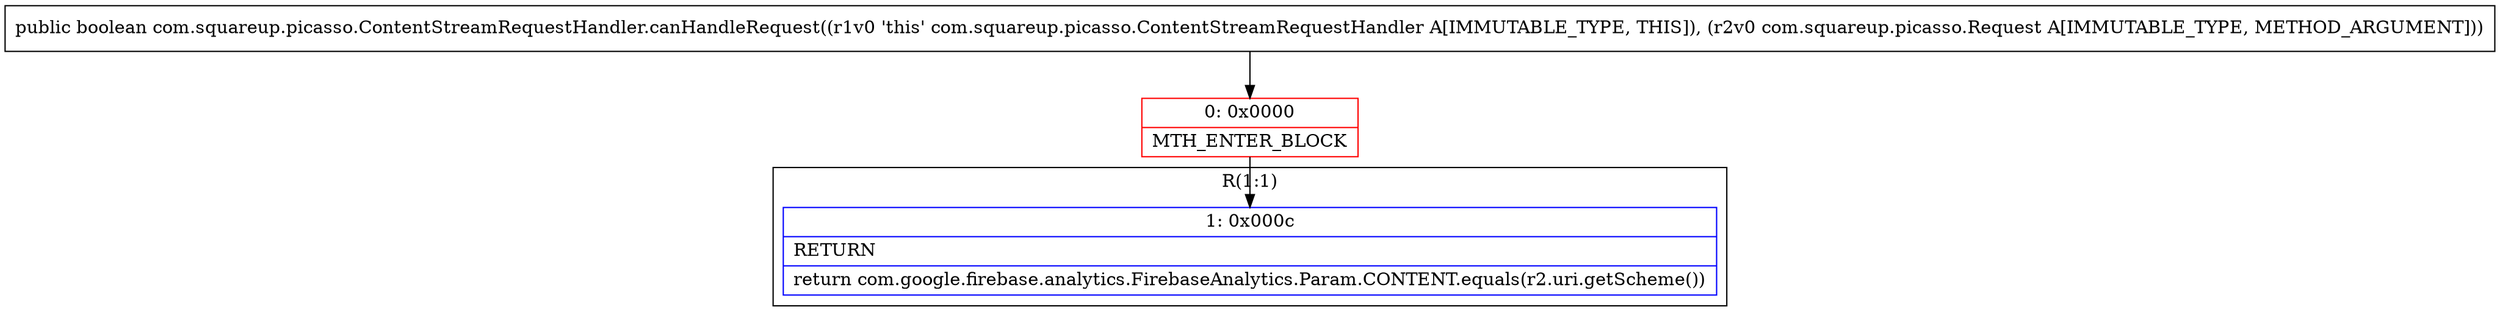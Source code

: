 digraph "CFG forcom.squareup.picasso.ContentStreamRequestHandler.canHandleRequest(Lcom\/squareup\/picasso\/Request;)Z" {
subgraph cluster_Region_1633872069 {
label = "R(1:1)";
node [shape=record,color=blue];
Node_1 [shape=record,label="{1\:\ 0x000c|RETURN\l|return com.google.firebase.analytics.FirebaseAnalytics.Param.CONTENT.equals(r2.uri.getScheme())\l}"];
}
Node_0 [shape=record,color=red,label="{0\:\ 0x0000|MTH_ENTER_BLOCK\l}"];
MethodNode[shape=record,label="{public boolean com.squareup.picasso.ContentStreamRequestHandler.canHandleRequest((r1v0 'this' com.squareup.picasso.ContentStreamRequestHandler A[IMMUTABLE_TYPE, THIS]), (r2v0 com.squareup.picasso.Request A[IMMUTABLE_TYPE, METHOD_ARGUMENT])) }"];
MethodNode -> Node_0;
Node_0 -> Node_1;
}

